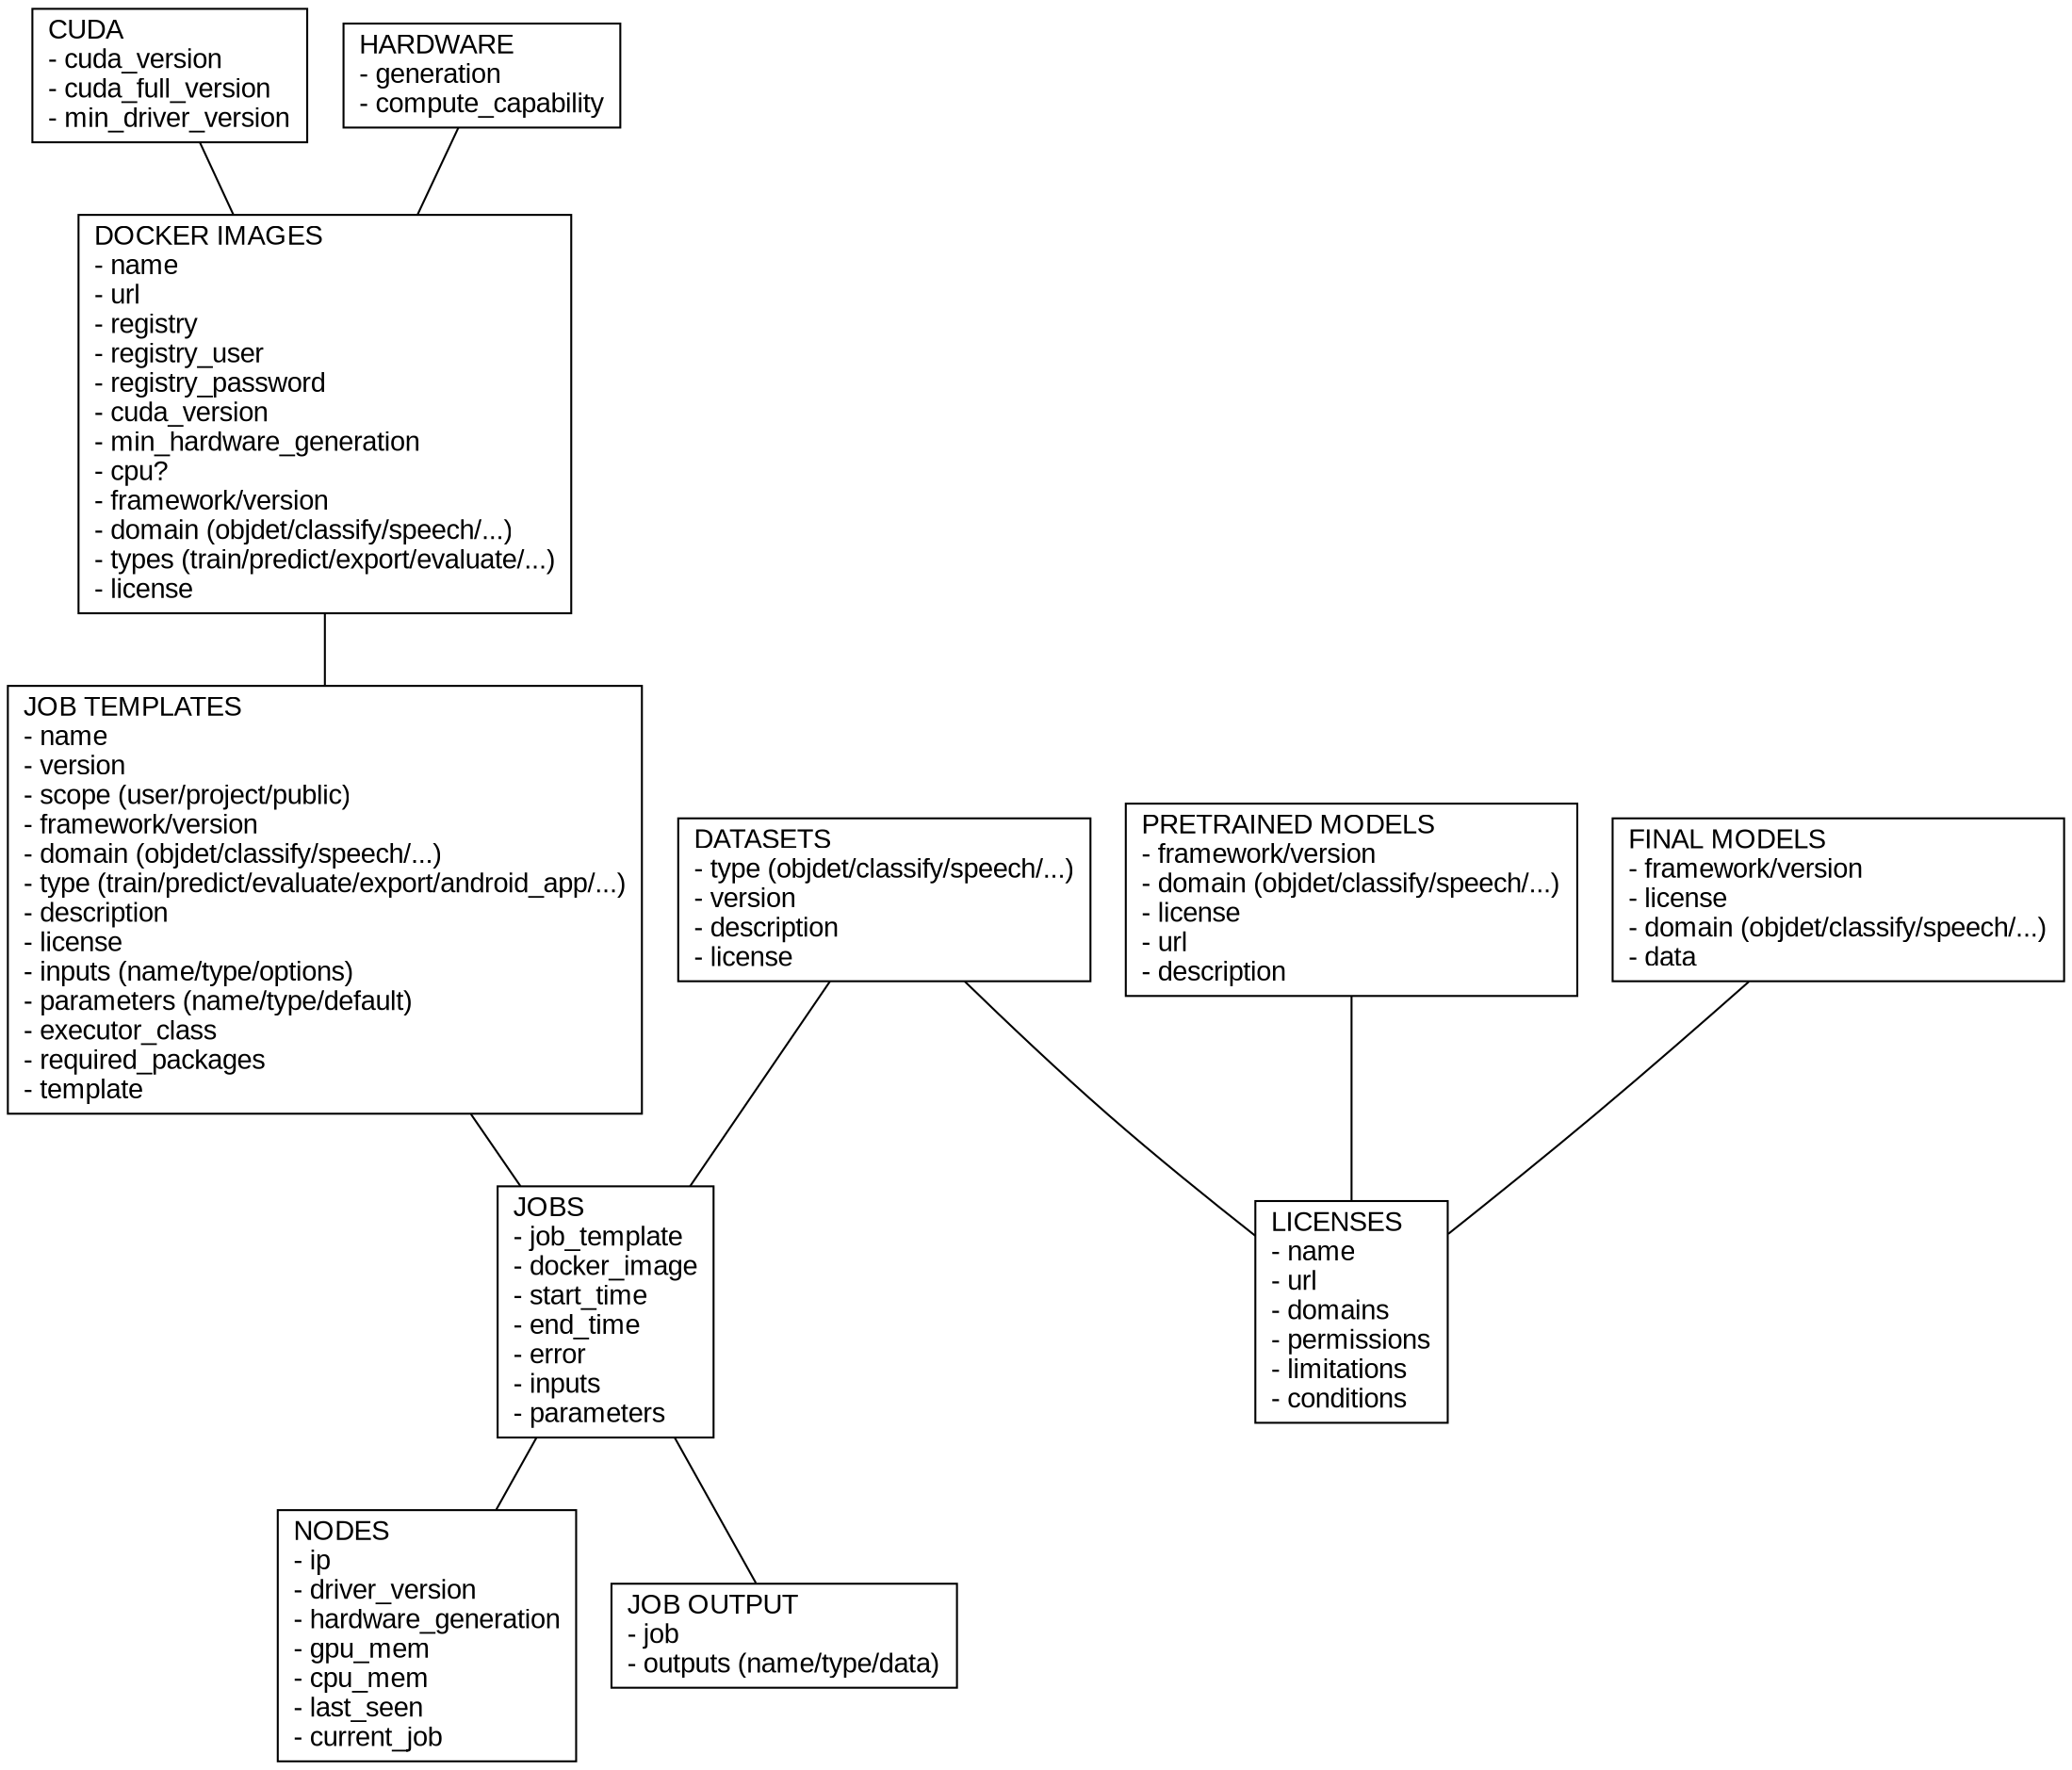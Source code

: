 graph {

  node [shape=record fontname=Arial];

  cuda [label = "CUDA\l- cuda_version\l- cuda_full_version\l- min_driver_version"];
  hardware [label = "HARDWARE\l- generation\l- compute_capability"];
  licenses [label = "LICENSES\l- name\l- url\l- domains\l- permissions\l- limitations\l- conditions\l"];
  datasets [label = "DATASETS\l- type (objdet/classify/speech/...)\l- version\l- description\l- license\l"];
  //dataset_conversions [label = "DATASET CONVERSIONS\l- framework/version\l- domain (objdet/classify/speech/...)\l- options (for wai.annotations)\l"];
  pretrained_models [label = "PRETRAINED MODELS\l- framework/version\l- domain (objdet/classify/speech/...)\l- license\l- url\l- description\l"];
  final_models [label = "FINAL MODELS\l- framework/version\l- license\l- domain (objdet/classify/speech/...)\l- data\l"];
  nodes [label = "NODES\l- ip\l- driver_version\l- hardware_generation\l- gpu_mem\l- cpu_mem\l- last_seen\l- current_job\l"];
  jobs [label = "JOBS\l- job_template\l- docker_image\l- start_time\l- end_time\l- error\l- inputs\l- parameters\l"];
  job_templates [label = "JOB TEMPLATES\l- name\l- version\l- scope (user/project/public)\l- framework/version\l- domain (objdet/classify/speech/...)\l- type (train/predict/evaluate/export/android_app/...)\l- description\l- license\l- inputs (name/type/options)\l- parameters (name/type/default)\l- executor_class\l- required_packages\l- template\l"];
  job_output [label = "JOB OUTPUT\l- job\l- outputs (name/type/data)\l"];
  //job_visualization [label = "JOB VISUALIZATION\l- job\l- template\l"];
  //job_visualization_templates [label = "JOB VISUALIZATION TEMPLATES\leg Tensorboard"];
  docker_images [label = "DOCKER IMAGES\l- name\l- url\l- registry\l- registry_user\l- registry_password\l- cuda_version\l- min_hardware_generation\l- cpu?\l- framework/version\l- domain (objdet/classify/speech/...)\l- types (train/predict/export/evaluate/...)\l- license\l"];
  //temp_downloads [label = "TEMP DOWNLOADS"];

  cuda -- docker_images;
  hardware -- docker_images;
  datasets -- licenses;
  datasets -- jobs;
  pretrained_models -- licenses;
  final_models -- licenses;
  job_templates -- jobs;
  jobs -- job_output;
  jobs -- nodes;
  //job_output -- job_visualization;
  //job_visualization_templates -- job_visualization;
  //job_visualization_templates -- docker_images;
  docker_images -- job_templates;
  //dataset_conversions -- job_templates;
}
